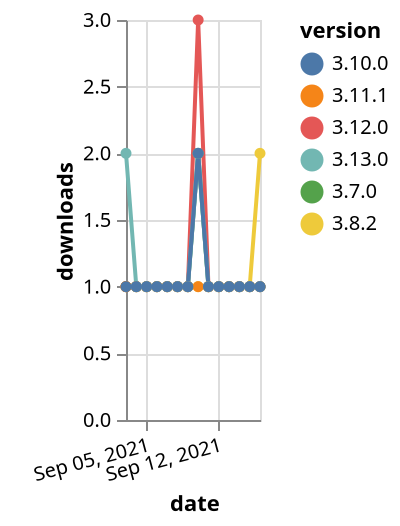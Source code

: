 {"$schema": "https://vega.github.io/schema/vega-lite/v5.json", "description": "A simple bar chart with embedded data.", "data": {"values": [{"date": "2021-09-03", "total": 229, "delta": 1, "version": "3.7.0"}, {"date": "2021-09-04", "total": 230, "delta": 1, "version": "3.7.0"}, {"date": "2021-09-05", "total": 231, "delta": 1, "version": "3.7.0"}, {"date": "2021-09-06", "total": 232, "delta": 1, "version": "3.7.0"}, {"date": "2021-09-07", "total": 233, "delta": 1, "version": "3.7.0"}, {"date": "2021-09-08", "total": 234, "delta": 1, "version": "3.7.0"}, {"date": "2021-09-09", "total": 235, "delta": 1, "version": "3.7.0"}, {"date": "2021-09-10", "total": 237, "delta": 2, "version": "3.7.0"}, {"date": "2021-09-11", "total": 238, "delta": 1, "version": "3.7.0"}, {"date": "2021-09-12", "total": 239, "delta": 1, "version": "3.7.0"}, {"date": "2021-09-13", "total": 240, "delta": 1, "version": "3.7.0"}, {"date": "2021-09-14", "total": 241, "delta": 1, "version": "3.7.0"}, {"date": "2021-09-15", "total": 242, "delta": 1, "version": "3.7.0"}, {"date": "2021-09-16", "total": 243, "delta": 1, "version": "3.7.0"}, {"date": "2021-09-03", "total": 392, "delta": 1, "version": "3.8.2"}, {"date": "2021-09-04", "total": 393, "delta": 1, "version": "3.8.2"}, {"date": "2021-09-05", "total": 394, "delta": 1, "version": "3.8.2"}, {"date": "2021-09-06", "total": 395, "delta": 1, "version": "3.8.2"}, {"date": "2021-09-07", "total": 396, "delta": 1, "version": "3.8.2"}, {"date": "2021-09-08", "total": 397, "delta": 1, "version": "3.8.2"}, {"date": "2021-09-09", "total": 398, "delta": 1, "version": "3.8.2"}, {"date": "2021-09-10", "total": 399, "delta": 1, "version": "3.8.2"}, {"date": "2021-09-11", "total": 400, "delta": 1, "version": "3.8.2"}, {"date": "2021-09-12", "total": 401, "delta": 1, "version": "3.8.2"}, {"date": "2021-09-13", "total": 402, "delta": 1, "version": "3.8.2"}, {"date": "2021-09-14", "total": 403, "delta": 1, "version": "3.8.2"}, {"date": "2021-09-15", "total": 404, "delta": 1, "version": "3.8.2"}, {"date": "2021-09-16", "total": 406, "delta": 2, "version": "3.8.2"}, {"date": "2021-09-03", "total": 160, "delta": 1, "version": "3.12.0"}, {"date": "2021-09-04", "total": 161, "delta": 1, "version": "3.12.0"}, {"date": "2021-09-05", "total": 162, "delta": 1, "version": "3.12.0"}, {"date": "2021-09-06", "total": 163, "delta": 1, "version": "3.12.0"}, {"date": "2021-09-07", "total": 164, "delta": 1, "version": "3.12.0"}, {"date": "2021-09-08", "total": 165, "delta": 1, "version": "3.12.0"}, {"date": "2021-09-09", "total": 166, "delta": 1, "version": "3.12.0"}, {"date": "2021-09-10", "total": 169, "delta": 3, "version": "3.12.0"}, {"date": "2021-09-11", "total": 170, "delta": 1, "version": "3.12.0"}, {"date": "2021-09-12", "total": 171, "delta": 1, "version": "3.12.0"}, {"date": "2021-09-13", "total": 172, "delta": 1, "version": "3.12.0"}, {"date": "2021-09-14", "total": 173, "delta": 1, "version": "3.12.0"}, {"date": "2021-09-15", "total": 174, "delta": 1, "version": "3.12.0"}, {"date": "2021-09-16", "total": 175, "delta": 1, "version": "3.12.0"}, {"date": "2021-09-03", "total": 148, "delta": 1, "version": "3.11.1"}, {"date": "2021-09-04", "total": 149, "delta": 1, "version": "3.11.1"}, {"date": "2021-09-05", "total": 150, "delta": 1, "version": "3.11.1"}, {"date": "2021-09-06", "total": 151, "delta": 1, "version": "3.11.1"}, {"date": "2021-09-07", "total": 152, "delta": 1, "version": "3.11.1"}, {"date": "2021-09-08", "total": 153, "delta": 1, "version": "3.11.1"}, {"date": "2021-09-09", "total": 154, "delta": 1, "version": "3.11.1"}, {"date": "2021-09-10", "total": 155, "delta": 1, "version": "3.11.1"}, {"date": "2021-09-11", "total": 156, "delta": 1, "version": "3.11.1"}, {"date": "2021-09-12", "total": 157, "delta": 1, "version": "3.11.1"}, {"date": "2021-09-13", "total": 158, "delta": 1, "version": "3.11.1"}, {"date": "2021-09-14", "total": 159, "delta": 1, "version": "3.11.1"}, {"date": "2021-09-15", "total": 160, "delta": 1, "version": "3.11.1"}, {"date": "2021-09-16", "total": 161, "delta": 1, "version": "3.11.1"}, {"date": "2021-09-03", "total": 112, "delta": 2, "version": "3.13.0"}, {"date": "2021-09-04", "total": 113, "delta": 1, "version": "3.13.0"}, {"date": "2021-09-05", "total": 114, "delta": 1, "version": "3.13.0"}, {"date": "2021-09-06", "total": 115, "delta": 1, "version": "3.13.0"}, {"date": "2021-09-07", "total": 116, "delta": 1, "version": "3.13.0"}, {"date": "2021-09-08", "total": 117, "delta": 1, "version": "3.13.0"}, {"date": "2021-09-09", "total": 118, "delta": 1, "version": "3.13.0"}, {"date": "2021-09-10", "total": 120, "delta": 2, "version": "3.13.0"}, {"date": "2021-09-11", "total": 121, "delta": 1, "version": "3.13.0"}, {"date": "2021-09-12", "total": 122, "delta": 1, "version": "3.13.0"}, {"date": "2021-09-13", "total": 123, "delta": 1, "version": "3.13.0"}, {"date": "2021-09-14", "total": 124, "delta": 1, "version": "3.13.0"}, {"date": "2021-09-15", "total": 125, "delta": 1, "version": "3.13.0"}, {"date": "2021-09-16", "total": 126, "delta": 1, "version": "3.13.0"}, {"date": "2021-09-03", "total": 172, "delta": 1, "version": "3.10.0"}, {"date": "2021-09-04", "total": 173, "delta": 1, "version": "3.10.0"}, {"date": "2021-09-05", "total": 174, "delta": 1, "version": "3.10.0"}, {"date": "2021-09-06", "total": 175, "delta": 1, "version": "3.10.0"}, {"date": "2021-09-07", "total": 176, "delta": 1, "version": "3.10.0"}, {"date": "2021-09-08", "total": 177, "delta": 1, "version": "3.10.0"}, {"date": "2021-09-09", "total": 178, "delta": 1, "version": "3.10.0"}, {"date": "2021-09-10", "total": 180, "delta": 2, "version": "3.10.0"}, {"date": "2021-09-11", "total": 181, "delta": 1, "version": "3.10.0"}, {"date": "2021-09-12", "total": 182, "delta": 1, "version": "3.10.0"}, {"date": "2021-09-13", "total": 183, "delta": 1, "version": "3.10.0"}, {"date": "2021-09-14", "total": 184, "delta": 1, "version": "3.10.0"}, {"date": "2021-09-15", "total": 185, "delta": 1, "version": "3.10.0"}, {"date": "2021-09-16", "total": 186, "delta": 1, "version": "3.10.0"}]}, "width": "container", "mark": {"type": "line", "point": {"filled": true}}, "encoding": {"x": {"field": "date", "type": "temporal", "timeUnit": "yearmonthdate", "title": "date", "axis": {"labelAngle": -15}}, "y": {"field": "delta", "type": "quantitative", "title": "downloads"}, "color": {"field": "version", "type": "nominal"}, "tooltip": {"field": "delta"}}}